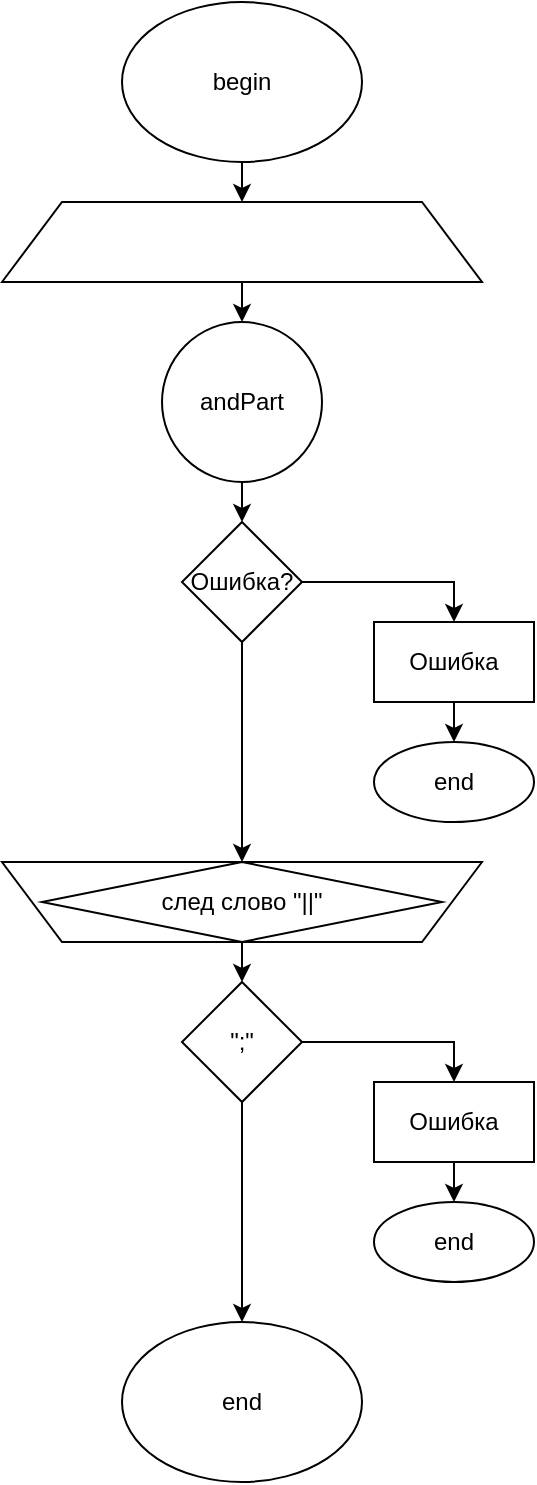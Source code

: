 <mxfile version="13.7.9" type="device"><diagram id="lx8Fpvc5tIIYeUJEKGHE" name="Страница 1"><mxGraphModel dx="1024" dy="601" grid="1" gridSize="10" guides="1" tooltips="1" connect="1" arrows="1" fold="1" page="1" pageScale="1" pageWidth="827" pageHeight="1169" math="0" shadow="0"><root><mxCell id="0"/><mxCell id="1" parent="0"/><mxCell id="RVPe1S7ooNZWOcBuG4IR-15" style="edgeStyle=orthogonalEdgeStyle;rounded=0;orthogonalLoop=1;jettySize=auto;html=1;exitX=0.5;exitY=1;exitDx=0;exitDy=0;entryX=0.5;entryY=0;entryDx=0;entryDy=0;" edge="1" parent="1" source="RVPe1S7ooNZWOcBuG4IR-1" target="RVPe1S7ooNZWOcBuG4IR-5"><mxGeometry relative="1" as="geometry"/></mxCell><mxCell id="RVPe1S7ooNZWOcBuG4IR-1" value="begin" style="ellipse;whiteSpace=wrap;html=1;" vertex="1" parent="1"><mxGeometry x="354" y="40" width="120" height="80" as="geometry"/></mxCell><mxCell id="RVPe1S7ooNZWOcBuG4IR-17" style="edgeStyle=orthogonalEdgeStyle;rounded=0;orthogonalLoop=1;jettySize=auto;html=1;exitX=0.5;exitY=1;exitDx=0;exitDy=0;entryX=0.5;entryY=0;entryDx=0;entryDy=0;" edge="1" parent="1" source="RVPe1S7ooNZWOcBuG4IR-5" target="RVPe1S7ooNZWOcBuG4IR-9"><mxGeometry relative="1" as="geometry"/></mxCell><mxCell id="RVPe1S7ooNZWOcBuG4IR-5" value="" style="shape=trapezoid;perimeter=trapezoidPerimeter;whiteSpace=wrap;html=1;fixedSize=1;size=30;" vertex="1" parent="1"><mxGeometry x="294" y="140" width="240" height="40" as="geometry"/></mxCell><mxCell id="RVPe1S7ooNZWOcBuG4IR-6" value="" style="shape=trapezoid;perimeter=trapezoidPerimeter;whiteSpace=wrap;html=1;fixedSize=1;size=30;rotation=-180;" vertex="1" parent="1"><mxGeometry x="294" y="470" width="240" height="40" as="geometry"/></mxCell><mxCell id="RVPe1S7ooNZWOcBuG4IR-24" style="edgeStyle=orthogonalEdgeStyle;rounded=0;orthogonalLoop=1;jettySize=auto;html=1;exitX=0.5;exitY=1;exitDx=0;exitDy=0;entryX=0.5;entryY=0;entryDx=0;entryDy=0;" edge="1" parent="1" source="RVPe1S7ooNZWOcBuG4IR-7" target="RVPe1S7ooNZWOcBuG4IR-20"><mxGeometry relative="1" as="geometry"/></mxCell><mxCell id="RVPe1S7ooNZWOcBuG4IR-7" value="след слово &quot;||&quot;" style="rhombus;whiteSpace=wrap;html=1;" vertex="1" parent="1"><mxGeometry x="314" y="470" width="200" height="40" as="geometry"/></mxCell><mxCell id="RVPe1S7ooNZWOcBuG4IR-8" style="edgeStyle=orthogonalEdgeStyle;rounded=0;orthogonalLoop=1;jettySize=auto;html=1;exitX=0.5;exitY=1;exitDx=0;exitDy=0;entryX=0.5;entryY=0;entryDx=0;entryDy=0;" edge="1" parent="1" source="RVPe1S7ooNZWOcBuG4IR-9" target="RVPe1S7ooNZWOcBuG4IR-11"><mxGeometry relative="1" as="geometry"/></mxCell><mxCell id="RVPe1S7ooNZWOcBuG4IR-9" value="andPart" style="ellipse;whiteSpace=wrap;html=1;aspect=fixed;" vertex="1" parent="1"><mxGeometry x="374" y="200" width="80" height="80" as="geometry"/></mxCell><mxCell id="RVPe1S7ooNZWOcBuG4IR-10" style="edgeStyle=orthogonalEdgeStyle;rounded=0;orthogonalLoop=1;jettySize=auto;html=1;exitX=1;exitY=0.5;exitDx=0;exitDy=0;entryX=0.5;entryY=0;entryDx=0;entryDy=0;" edge="1" parent="1" source="RVPe1S7ooNZWOcBuG4IR-11" target="RVPe1S7ooNZWOcBuG4IR-13"><mxGeometry relative="1" as="geometry"/></mxCell><mxCell id="RVPe1S7ooNZWOcBuG4IR-18" style="edgeStyle=orthogonalEdgeStyle;rounded=0;orthogonalLoop=1;jettySize=auto;html=1;exitX=0.5;exitY=1;exitDx=0;exitDy=0;entryX=0.5;entryY=0;entryDx=0;entryDy=0;" edge="1" parent="1" source="RVPe1S7ooNZWOcBuG4IR-11" target="RVPe1S7ooNZWOcBuG4IR-7"><mxGeometry relative="1" as="geometry"/></mxCell><mxCell id="RVPe1S7ooNZWOcBuG4IR-11" value="Ошибка?" style="rhombus;whiteSpace=wrap;html=1;" vertex="1" parent="1"><mxGeometry x="384" y="300" width="60" height="60" as="geometry"/></mxCell><mxCell id="RVPe1S7ooNZWOcBuG4IR-12" style="edgeStyle=orthogonalEdgeStyle;rounded=0;orthogonalLoop=1;jettySize=auto;html=1;exitX=0.5;exitY=1;exitDx=0;exitDy=0;entryX=0.5;entryY=0;entryDx=0;entryDy=0;" edge="1" parent="1" source="RVPe1S7ooNZWOcBuG4IR-13" target="RVPe1S7ooNZWOcBuG4IR-14"><mxGeometry relative="1" as="geometry"/></mxCell><mxCell id="RVPe1S7ooNZWOcBuG4IR-13" value="Ошибка" style="rounded=0;whiteSpace=wrap;html=1;" vertex="1" parent="1"><mxGeometry x="480" y="350" width="80" height="40" as="geometry"/></mxCell><mxCell id="RVPe1S7ooNZWOcBuG4IR-14" value="end" style="ellipse;whiteSpace=wrap;html=1;" vertex="1" parent="1"><mxGeometry x="480" y="410" width="80" height="40" as="geometry"/></mxCell><mxCell id="RVPe1S7ooNZWOcBuG4IR-19" style="edgeStyle=orthogonalEdgeStyle;rounded=0;orthogonalLoop=1;jettySize=auto;html=1;exitX=1;exitY=0.5;exitDx=0;exitDy=0;entryX=0.5;entryY=0;entryDx=0;entryDy=0;" edge="1" parent="1" source="RVPe1S7ooNZWOcBuG4IR-20" target="RVPe1S7ooNZWOcBuG4IR-22"><mxGeometry relative="1" as="geometry"/></mxCell><mxCell id="RVPe1S7ooNZWOcBuG4IR-26" style="edgeStyle=orthogonalEdgeStyle;rounded=0;orthogonalLoop=1;jettySize=auto;html=1;exitX=0.5;exitY=1;exitDx=0;exitDy=0;entryX=0.5;entryY=0;entryDx=0;entryDy=0;" edge="1" parent="1" source="RVPe1S7ooNZWOcBuG4IR-20" target="RVPe1S7ooNZWOcBuG4IR-25"><mxGeometry relative="1" as="geometry"/></mxCell><mxCell id="RVPe1S7ooNZWOcBuG4IR-20" value="&quot;;&quot;" style="rhombus;whiteSpace=wrap;html=1;" vertex="1" parent="1"><mxGeometry x="384" y="530" width="60" height="60" as="geometry"/></mxCell><mxCell id="RVPe1S7ooNZWOcBuG4IR-21" style="edgeStyle=orthogonalEdgeStyle;rounded=0;orthogonalLoop=1;jettySize=auto;html=1;exitX=0.5;exitY=1;exitDx=0;exitDy=0;entryX=0.5;entryY=0;entryDx=0;entryDy=0;" edge="1" parent="1" source="RVPe1S7ooNZWOcBuG4IR-22" target="RVPe1S7ooNZWOcBuG4IR-23"><mxGeometry relative="1" as="geometry"/></mxCell><mxCell id="RVPe1S7ooNZWOcBuG4IR-22" value="Ошибка" style="rounded=0;whiteSpace=wrap;html=1;" vertex="1" parent="1"><mxGeometry x="480" y="580" width="80" height="40" as="geometry"/></mxCell><mxCell id="RVPe1S7ooNZWOcBuG4IR-23" value="end" style="ellipse;whiteSpace=wrap;html=1;" vertex="1" parent="1"><mxGeometry x="480" y="640" width="80" height="40" as="geometry"/></mxCell><mxCell id="RVPe1S7ooNZWOcBuG4IR-25" value="end" style="ellipse;whiteSpace=wrap;html=1;" vertex="1" parent="1"><mxGeometry x="354" y="700" width="120" height="80" as="geometry"/></mxCell></root></mxGraphModel></diagram></mxfile>